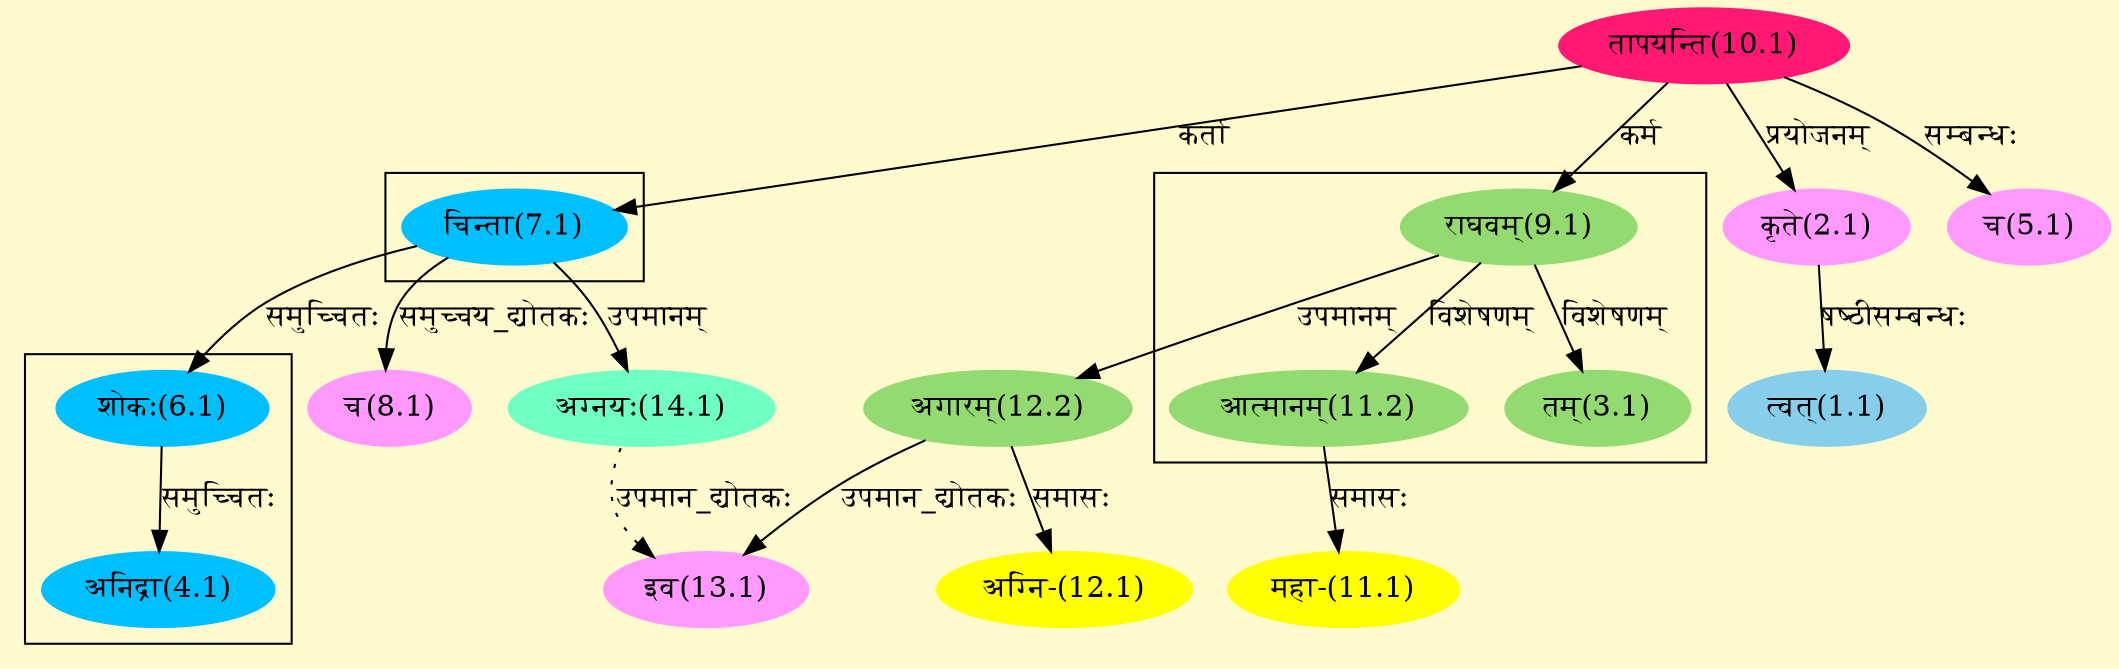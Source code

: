 digraph G{
rankdir=BT;
 compound=true;
 bgcolor="lemonchiffon1";

subgraph cluster_1{
Node3_1 [style=filled, color="#93DB70" label = "तम्(3.1)"]
Node9_1 [style=filled, color="#93DB70" label = "राघवम्(9.1)"]
Node11_2 [style=filled, color="#93DB70" label = "आत्मानम्(11.2)"]

}

subgraph cluster_2{
Node4_1 [style=filled, color="#00BFFF" label = "अनिद्रा(4.1)"]
Node6_1 [style=filled, color="#00BFFF" label = "शोकः(6.1)"]

}

subgraph cluster_3{
Node6_1 [style=filled, color="#00BFFF" label = "शोकः(6.1)"]
Node7_1 [style=filled, color="#00BFFF" label = "चिन्ता(7.1)"]

}
Node1_1 [style=filled, color="#87CEEB" label = "त्वत्(1.1)"]
Node2_1 [style=filled, color="#FF99FF" label = "कृते(2.1)"]
Node10_1 [style=filled, color="#FF1975" label = "तापयन्ति(10.1)"]
Node5_1 [style=filled, color="#FF99FF" label = "च(5.1)"]
Node7_1 [style=filled, color="#00BFFF" label = "चिन्ता(7.1)"]
Node8_1 [style=filled, color="#FF99FF" label = "च(8.1)"]
Node9_1 [style=filled, color="#93DB70" label = "राघवम्(9.1)"]
Node [style=filled, color="" label = "()"]
Node11_1 [style=filled, color="#FFFF00" label = "महा-(11.1)"]
Node11_2 [style=filled, color="#93DB70" label = "आत्मानम्(11.2)"]
Node12_1 [style=filled, color="#FFFF00" label = "अग्नि-(12.1)"]
Node12_2 [style=filled, color="#93DB70" label = "अगारम्(12.2)"]
Node13_1 [style=filled, color="#FF99FF" label = "इव(13.1)"]
Node14_1 [style=filled, color="#6FFFC3" label = "अग्नयः(14.1)"]
/* Start of Relations section */

Node1_1 -> Node2_1 [  label="षष्ठीसम्बन्धः"  dir="back" ]
Node2_1 -> Node10_1 [  label="प्रयोजनम्"  dir="back" ]
Node3_1 -> Node9_1 [  label="विशेषणम्"  dir="back" ]
Node4_1 -> Node6_1 [  label="समुच्चितः"  dir="back" ]
Node5_1 -> Node10_1 [  label="सम्बन्धः"  dir="back" ]
Node6_1 -> Node7_1 [  label="समुच्चितः"  dir="back" ]
Node7_1 -> Node10_1 [  label="कर्ता"  dir="back" ]
Node8_1 -> Node7_1 [  label="समुच्चय_द्योतकः"  dir="back" ]
Node9_1 -> Node10_1 [  label="कर्म"  dir="back" ]
Node11_1 -> Node11_2 [  label="समासः"  dir="back" ]
Node11_2 -> Node9_1 [  label="विशेषणम्"  dir="back" ]
Node12_1 -> Node12_2 [  label="समासः"  dir="back" ]
Node12_2 -> Node9_1 [  label="उपमानम्"  dir="back" ]
Node13_1 -> Node12_2 [  label="उपमान_द्योतकः"  dir="back" ]
Node13_1 -> Node14_1 [ style=dotted label="उपमान_द्योतकः"  dir="back" ]
Node14_1 -> Node7_1 [  label="उपमानम्"  dir="back" ]
}

